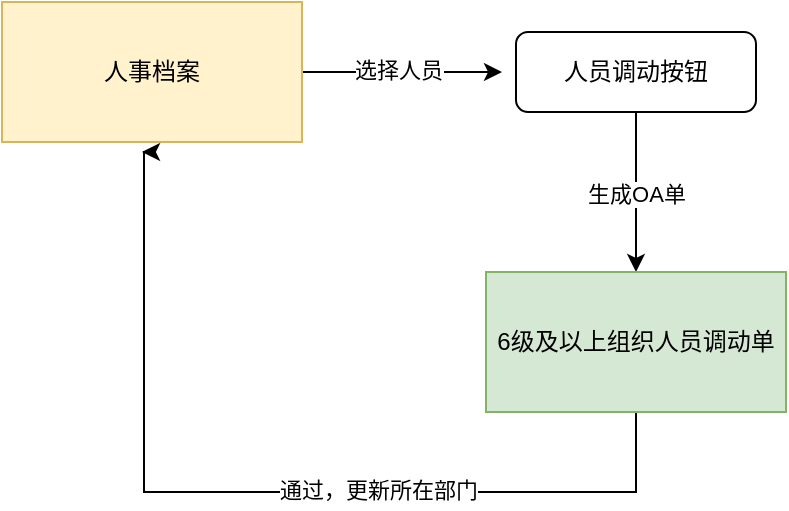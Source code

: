 <mxfile version="21.7.4" type="github">
  <diagram name="第 1 页" id="axou7sVnL-4P5BiyRbYa">
    <mxGraphModel dx="746" dy="467" grid="0" gridSize="10" guides="1" tooltips="1" connect="1" arrows="1" fold="1" page="1" pageScale="1" pageWidth="827" pageHeight="1169" math="0" shadow="0">
      <root>
        <mxCell id="0" />
        <mxCell id="1" parent="0" />
        <mxCell id="msuMDEcDyUkQFVrz0QB7-15" style="edgeStyle=orthogonalEdgeStyle;rounded=0;orthogonalLoop=1;jettySize=auto;html=1;exitX=1;exitY=0.5;exitDx=0;exitDy=0;" edge="1" parent="1" source="msuMDEcDyUkQFVrz0QB7-10">
          <mxGeometry relative="1" as="geometry">
            <mxPoint x="360" y="400" as="targetPoint" />
          </mxGeometry>
        </mxCell>
        <mxCell id="msuMDEcDyUkQFVrz0QB7-16" value="选择人员" style="edgeLabel;html=1;align=center;verticalAlign=middle;resizable=0;points=[];" vertex="1" connectable="0" parent="msuMDEcDyUkQFVrz0QB7-15">
          <mxGeometry x="-0.058" y="1" relative="1" as="geometry">
            <mxPoint as="offset" />
          </mxGeometry>
        </mxCell>
        <mxCell id="msuMDEcDyUkQFVrz0QB7-10" value="人事档案" style="rounded=0;whiteSpace=wrap;html=1;fillColor=#fff2cc;strokeColor=#d6b656;" vertex="1" parent="1">
          <mxGeometry x="110" y="365" width="150" height="70" as="geometry" />
        </mxCell>
        <mxCell id="msuMDEcDyUkQFVrz0QB7-13" style="edgeStyle=orthogonalEdgeStyle;rounded=0;orthogonalLoop=1;jettySize=auto;html=1;exitX=0.5;exitY=1;exitDx=0;exitDy=0;entryX=0.5;entryY=0;entryDx=0;entryDy=0;" edge="1" parent="1" source="msuMDEcDyUkQFVrz0QB7-11">
          <mxGeometry relative="1" as="geometry">
            <mxPoint x="427" y="500" as="targetPoint" />
          </mxGeometry>
        </mxCell>
        <mxCell id="msuMDEcDyUkQFVrz0QB7-14" value="生成OA单" style="edgeLabel;html=1;align=center;verticalAlign=middle;resizable=0;points=[];" vertex="1" connectable="0" parent="msuMDEcDyUkQFVrz0QB7-13">
          <mxGeometry x="-0.317" y="3" relative="1" as="geometry">
            <mxPoint x="-3" y="13" as="offset" />
          </mxGeometry>
        </mxCell>
        <mxCell id="msuMDEcDyUkQFVrz0QB7-11" value="人员调动按钮" style="rounded=1;whiteSpace=wrap;html=1;fontSize=12;glass=0;strokeWidth=1;shadow=0;" vertex="1" parent="1">
          <mxGeometry x="367" y="380" width="120" height="40" as="geometry" />
        </mxCell>
        <mxCell id="msuMDEcDyUkQFVrz0QB7-18" style="edgeStyle=orthogonalEdgeStyle;rounded=0;orthogonalLoop=1;jettySize=auto;html=1;exitX=0.5;exitY=1;exitDx=0;exitDy=0;" edge="1" parent="1" source="msuMDEcDyUkQFVrz0QB7-17">
          <mxGeometry relative="1" as="geometry">
            <mxPoint x="180" y="440" as="targetPoint" />
            <Array as="points">
              <mxPoint x="427" y="610" />
              <mxPoint x="181" y="610" />
            </Array>
          </mxGeometry>
        </mxCell>
        <mxCell id="msuMDEcDyUkQFVrz0QB7-19" value="通过，更新所在部门" style="edgeLabel;html=1;align=center;verticalAlign=middle;resizable=0;points=[];" vertex="1" connectable="0" parent="msuMDEcDyUkQFVrz0QB7-18">
          <mxGeometry x="-0.397" y="-1" relative="1" as="geometry">
            <mxPoint x="-31" as="offset" />
          </mxGeometry>
        </mxCell>
        <mxCell id="msuMDEcDyUkQFVrz0QB7-17" value="6级及以上组织人员调动单" style="rounded=0;whiteSpace=wrap;html=1;fillColor=#d5e8d4;strokeColor=#82b366;" vertex="1" parent="1">
          <mxGeometry x="352" y="500" width="150" height="70" as="geometry" />
        </mxCell>
      </root>
    </mxGraphModel>
  </diagram>
</mxfile>
